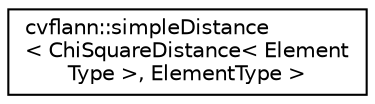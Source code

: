 digraph "Graphical Class Hierarchy"
{
 // LATEX_PDF_SIZE
  edge [fontname="Helvetica",fontsize="10",labelfontname="Helvetica",labelfontsize="10"];
  node [fontname="Helvetica",fontsize="10",shape=record];
  rankdir="LR";
  Node0 [label="cvflann::simpleDistance\l\< ChiSquareDistance\< Element\lType \>, ElementType \>",height=0.2,width=0.4,color="black", fillcolor="white", style="filled",URL="$structcvflann_1_1simple_distance_3_01_chi_square_distance_3_01_element_type_01_4_00_01_element_type_01_4.html",tooltip=" "];
}

